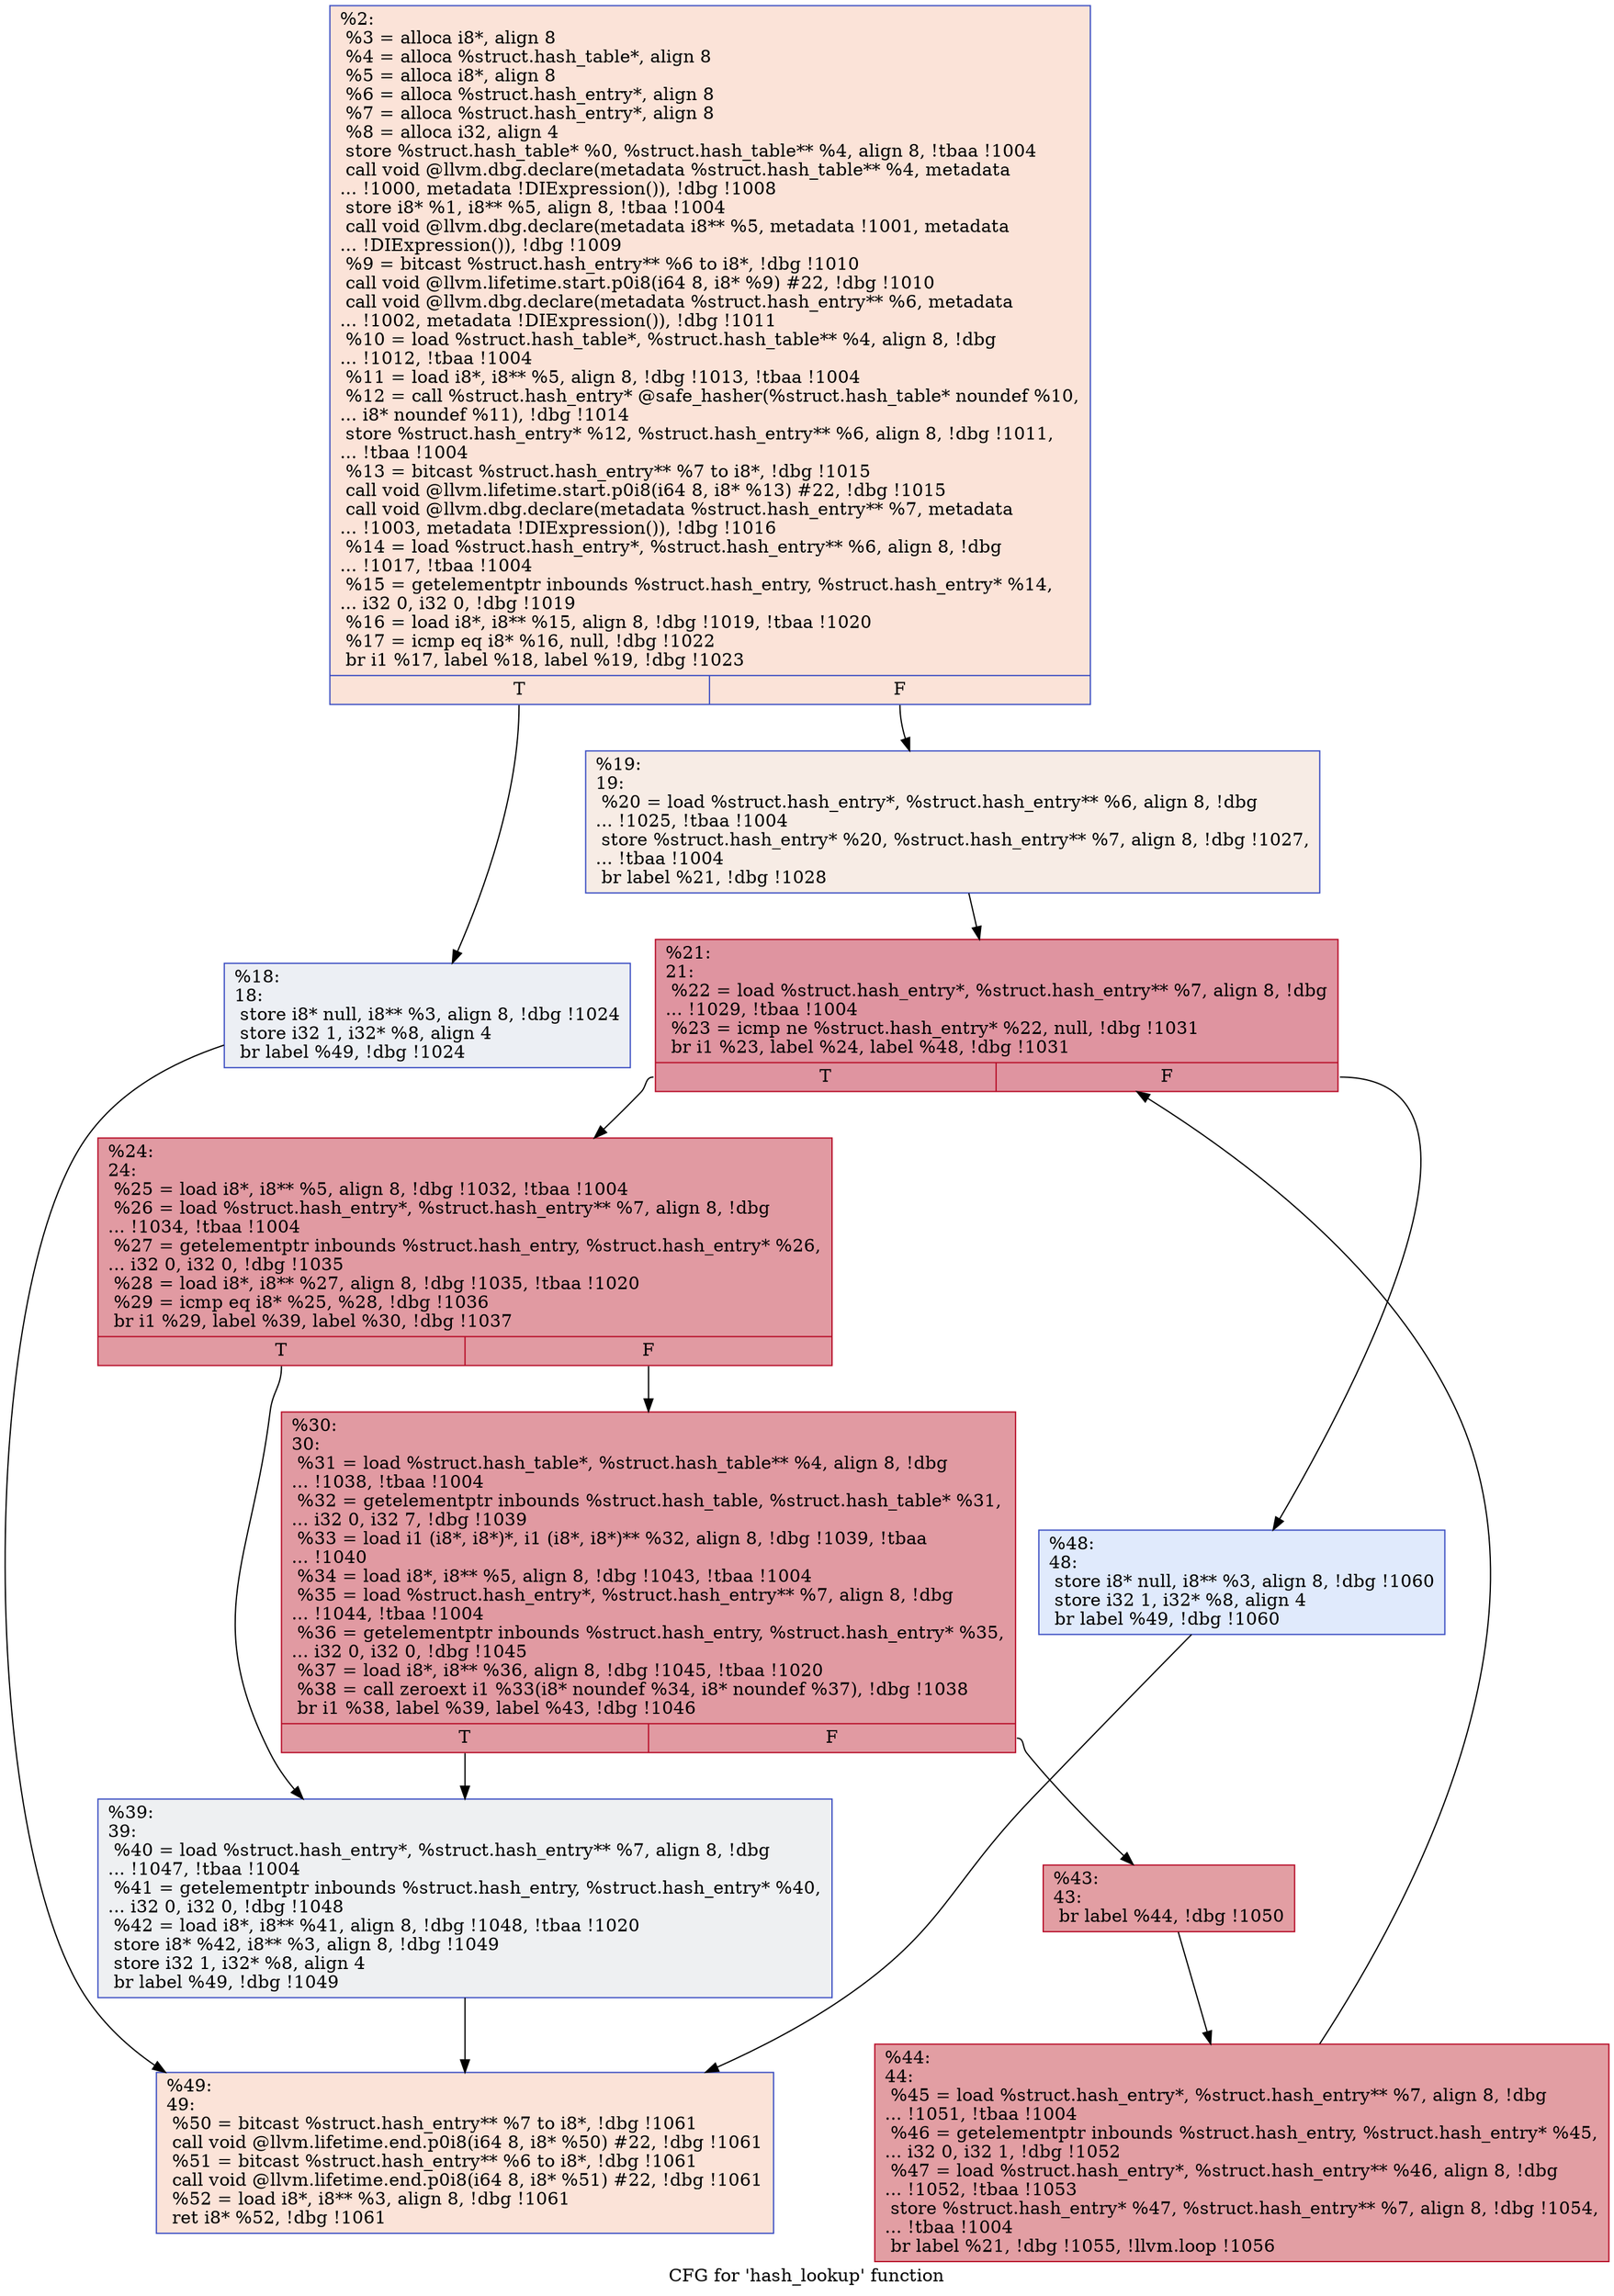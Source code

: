 digraph "CFG for 'hash_lookup' function" {
	label="CFG for 'hash_lookup' function";

	Node0x2249f40 [shape=record,color="#3d50c3ff", style=filled, fillcolor="#f6bfa670",label="{%2:\l  %3 = alloca i8*, align 8\l  %4 = alloca %struct.hash_table*, align 8\l  %5 = alloca i8*, align 8\l  %6 = alloca %struct.hash_entry*, align 8\l  %7 = alloca %struct.hash_entry*, align 8\l  %8 = alloca i32, align 4\l  store %struct.hash_table* %0, %struct.hash_table** %4, align 8, !tbaa !1004\l  call void @llvm.dbg.declare(metadata %struct.hash_table** %4, metadata\l... !1000, metadata !DIExpression()), !dbg !1008\l  store i8* %1, i8** %5, align 8, !tbaa !1004\l  call void @llvm.dbg.declare(metadata i8** %5, metadata !1001, metadata\l... !DIExpression()), !dbg !1009\l  %9 = bitcast %struct.hash_entry** %6 to i8*, !dbg !1010\l  call void @llvm.lifetime.start.p0i8(i64 8, i8* %9) #22, !dbg !1010\l  call void @llvm.dbg.declare(metadata %struct.hash_entry** %6, metadata\l... !1002, metadata !DIExpression()), !dbg !1011\l  %10 = load %struct.hash_table*, %struct.hash_table** %4, align 8, !dbg\l... !1012, !tbaa !1004\l  %11 = load i8*, i8** %5, align 8, !dbg !1013, !tbaa !1004\l  %12 = call %struct.hash_entry* @safe_hasher(%struct.hash_table* noundef %10,\l... i8* noundef %11), !dbg !1014\l  store %struct.hash_entry* %12, %struct.hash_entry** %6, align 8, !dbg !1011,\l... !tbaa !1004\l  %13 = bitcast %struct.hash_entry** %7 to i8*, !dbg !1015\l  call void @llvm.lifetime.start.p0i8(i64 8, i8* %13) #22, !dbg !1015\l  call void @llvm.dbg.declare(metadata %struct.hash_entry** %7, metadata\l... !1003, metadata !DIExpression()), !dbg !1016\l  %14 = load %struct.hash_entry*, %struct.hash_entry** %6, align 8, !dbg\l... !1017, !tbaa !1004\l  %15 = getelementptr inbounds %struct.hash_entry, %struct.hash_entry* %14,\l... i32 0, i32 0, !dbg !1019\l  %16 = load i8*, i8** %15, align 8, !dbg !1019, !tbaa !1020\l  %17 = icmp eq i8* %16, null, !dbg !1022\l  br i1 %17, label %18, label %19, !dbg !1023\l|{<s0>T|<s1>F}}"];
	Node0x2249f40:s0 -> Node0x2249ff0;
	Node0x2249f40:s1 -> Node0x224a040;
	Node0x2249ff0 [shape=record,color="#3d50c3ff", style=filled, fillcolor="#d4dbe670",label="{%18:\l18:                                               \l  store i8* null, i8** %3, align 8, !dbg !1024\l  store i32 1, i32* %8, align 4\l  br label %49, !dbg !1024\l}"];
	Node0x2249ff0 -> Node0x224a2c0;
	Node0x224a040 [shape=record,color="#3d50c3ff", style=filled, fillcolor="#ecd3c570",label="{%19:\l19:                                               \l  %20 = load %struct.hash_entry*, %struct.hash_entry** %6, align 8, !dbg\l... !1025, !tbaa !1004\l  store %struct.hash_entry* %20, %struct.hash_entry** %7, align 8, !dbg !1027,\l... !tbaa !1004\l  br label %21, !dbg !1028\l}"];
	Node0x224a040 -> Node0x224a090;
	Node0x224a090 [shape=record,color="#b70d28ff", style=filled, fillcolor="#b70d2870",label="{%21:\l21:                                               \l  %22 = load %struct.hash_entry*, %struct.hash_entry** %7, align 8, !dbg\l... !1029, !tbaa !1004\l  %23 = icmp ne %struct.hash_entry* %22, null, !dbg !1031\l  br i1 %23, label %24, label %48, !dbg !1031\l|{<s0>T|<s1>F}}"];
	Node0x224a090:s0 -> Node0x224a0e0;
	Node0x224a090:s1 -> Node0x224a270;
	Node0x224a0e0 [shape=record,color="#b70d28ff", style=filled, fillcolor="#bb1b2c70",label="{%24:\l24:                                               \l  %25 = load i8*, i8** %5, align 8, !dbg !1032, !tbaa !1004\l  %26 = load %struct.hash_entry*, %struct.hash_entry** %7, align 8, !dbg\l... !1034, !tbaa !1004\l  %27 = getelementptr inbounds %struct.hash_entry, %struct.hash_entry* %26,\l... i32 0, i32 0, !dbg !1035\l  %28 = load i8*, i8** %27, align 8, !dbg !1035, !tbaa !1020\l  %29 = icmp eq i8* %25, %28, !dbg !1036\l  br i1 %29, label %39, label %30, !dbg !1037\l|{<s0>T|<s1>F}}"];
	Node0x224a0e0:s0 -> Node0x224a180;
	Node0x224a0e0:s1 -> Node0x224a130;
	Node0x224a130 [shape=record,color="#b70d28ff", style=filled, fillcolor="#bb1b2c70",label="{%30:\l30:                                               \l  %31 = load %struct.hash_table*, %struct.hash_table** %4, align 8, !dbg\l... !1038, !tbaa !1004\l  %32 = getelementptr inbounds %struct.hash_table, %struct.hash_table* %31,\l... i32 0, i32 7, !dbg !1039\l  %33 = load i1 (i8*, i8*)*, i1 (i8*, i8*)** %32, align 8, !dbg !1039, !tbaa\l... !1040\l  %34 = load i8*, i8** %5, align 8, !dbg !1043, !tbaa !1004\l  %35 = load %struct.hash_entry*, %struct.hash_entry** %7, align 8, !dbg\l... !1044, !tbaa !1004\l  %36 = getelementptr inbounds %struct.hash_entry, %struct.hash_entry* %35,\l... i32 0, i32 0, !dbg !1045\l  %37 = load i8*, i8** %36, align 8, !dbg !1045, !tbaa !1020\l  %38 = call zeroext i1 %33(i8* noundef %34, i8* noundef %37), !dbg !1038\l  br i1 %38, label %39, label %43, !dbg !1046\l|{<s0>T|<s1>F}}"];
	Node0x224a130:s0 -> Node0x224a180;
	Node0x224a130:s1 -> Node0x224a1d0;
	Node0x224a180 [shape=record,color="#3d50c3ff", style=filled, fillcolor="#d9dce170",label="{%39:\l39:                                               \l  %40 = load %struct.hash_entry*, %struct.hash_entry** %7, align 8, !dbg\l... !1047, !tbaa !1004\l  %41 = getelementptr inbounds %struct.hash_entry, %struct.hash_entry* %40,\l... i32 0, i32 0, !dbg !1048\l  %42 = load i8*, i8** %41, align 8, !dbg !1048, !tbaa !1020\l  store i8* %42, i8** %3, align 8, !dbg !1049\l  store i32 1, i32* %8, align 4\l  br label %49, !dbg !1049\l}"];
	Node0x224a180 -> Node0x224a2c0;
	Node0x224a1d0 [shape=record,color="#b70d28ff", style=filled, fillcolor="#be242e70",label="{%43:\l43:                                               \l  br label %44, !dbg !1050\l}"];
	Node0x224a1d0 -> Node0x224a220;
	Node0x224a220 [shape=record,color="#b70d28ff", style=filled, fillcolor="#be242e70",label="{%44:\l44:                                               \l  %45 = load %struct.hash_entry*, %struct.hash_entry** %7, align 8, !dbg\l... !1051, !tbaa !1004\l  %46 = getelementptr inbounds %struct.hash_entry, %struct.hash_entry* %45,\l... i32 0, i32 1, !dbg !1052\l  %47 = load %struct.hash_entry*, %struct.hash_entry** %46, align 8, !dbg\l... !1052, !tbaa !1053\l  store %struct.hash_entry* %47, %struct.hash_entry** %7, align 8, !dbg !1054,\l... !tbaa !1004\l  br label %21, !dbg !1055, !llvm.loop !1056\l}"];
	Node0x224a220 -> Node0x224a090;
	Node0x224a270 [shape=record,color="#3d50c3ff", style=filled, fillcolor="#b9d0f970",label="{%48:\l48:                                               \l  store i8* null, i8** %3, align 8, !dbg !1060\l  store i32 1, i32* %8, align 4\l  br label %49, !dbg !1060\l}"];
	Node0x224a270 -> Node0x224a2c0;
	Node0x224a2c0 [shape=record,color="#3d50c3ff", style=filled, fillcolor="#f6bfa670",label="{%49:\l49:                                               \l  %50 = bitcast %struct.hash_entry** %7 to i8*, !dbg !1061\l  call void @llvm.lifetime.end.p0i8(i64 8, i8* %50) #22, !dbg !1061\l  %51 = bitcast %struct.hash_entry** %6 to i8*, !dbg !1061\l  call void @llvm.lifetime.end.p0i8(i64 8, i8* %51) #22, !dbg !1061\l  %52 = load i8*, i8** %3, align 8, !dbg !1061\l  ret i8* %52, !dbg !1061\l}"];
}
